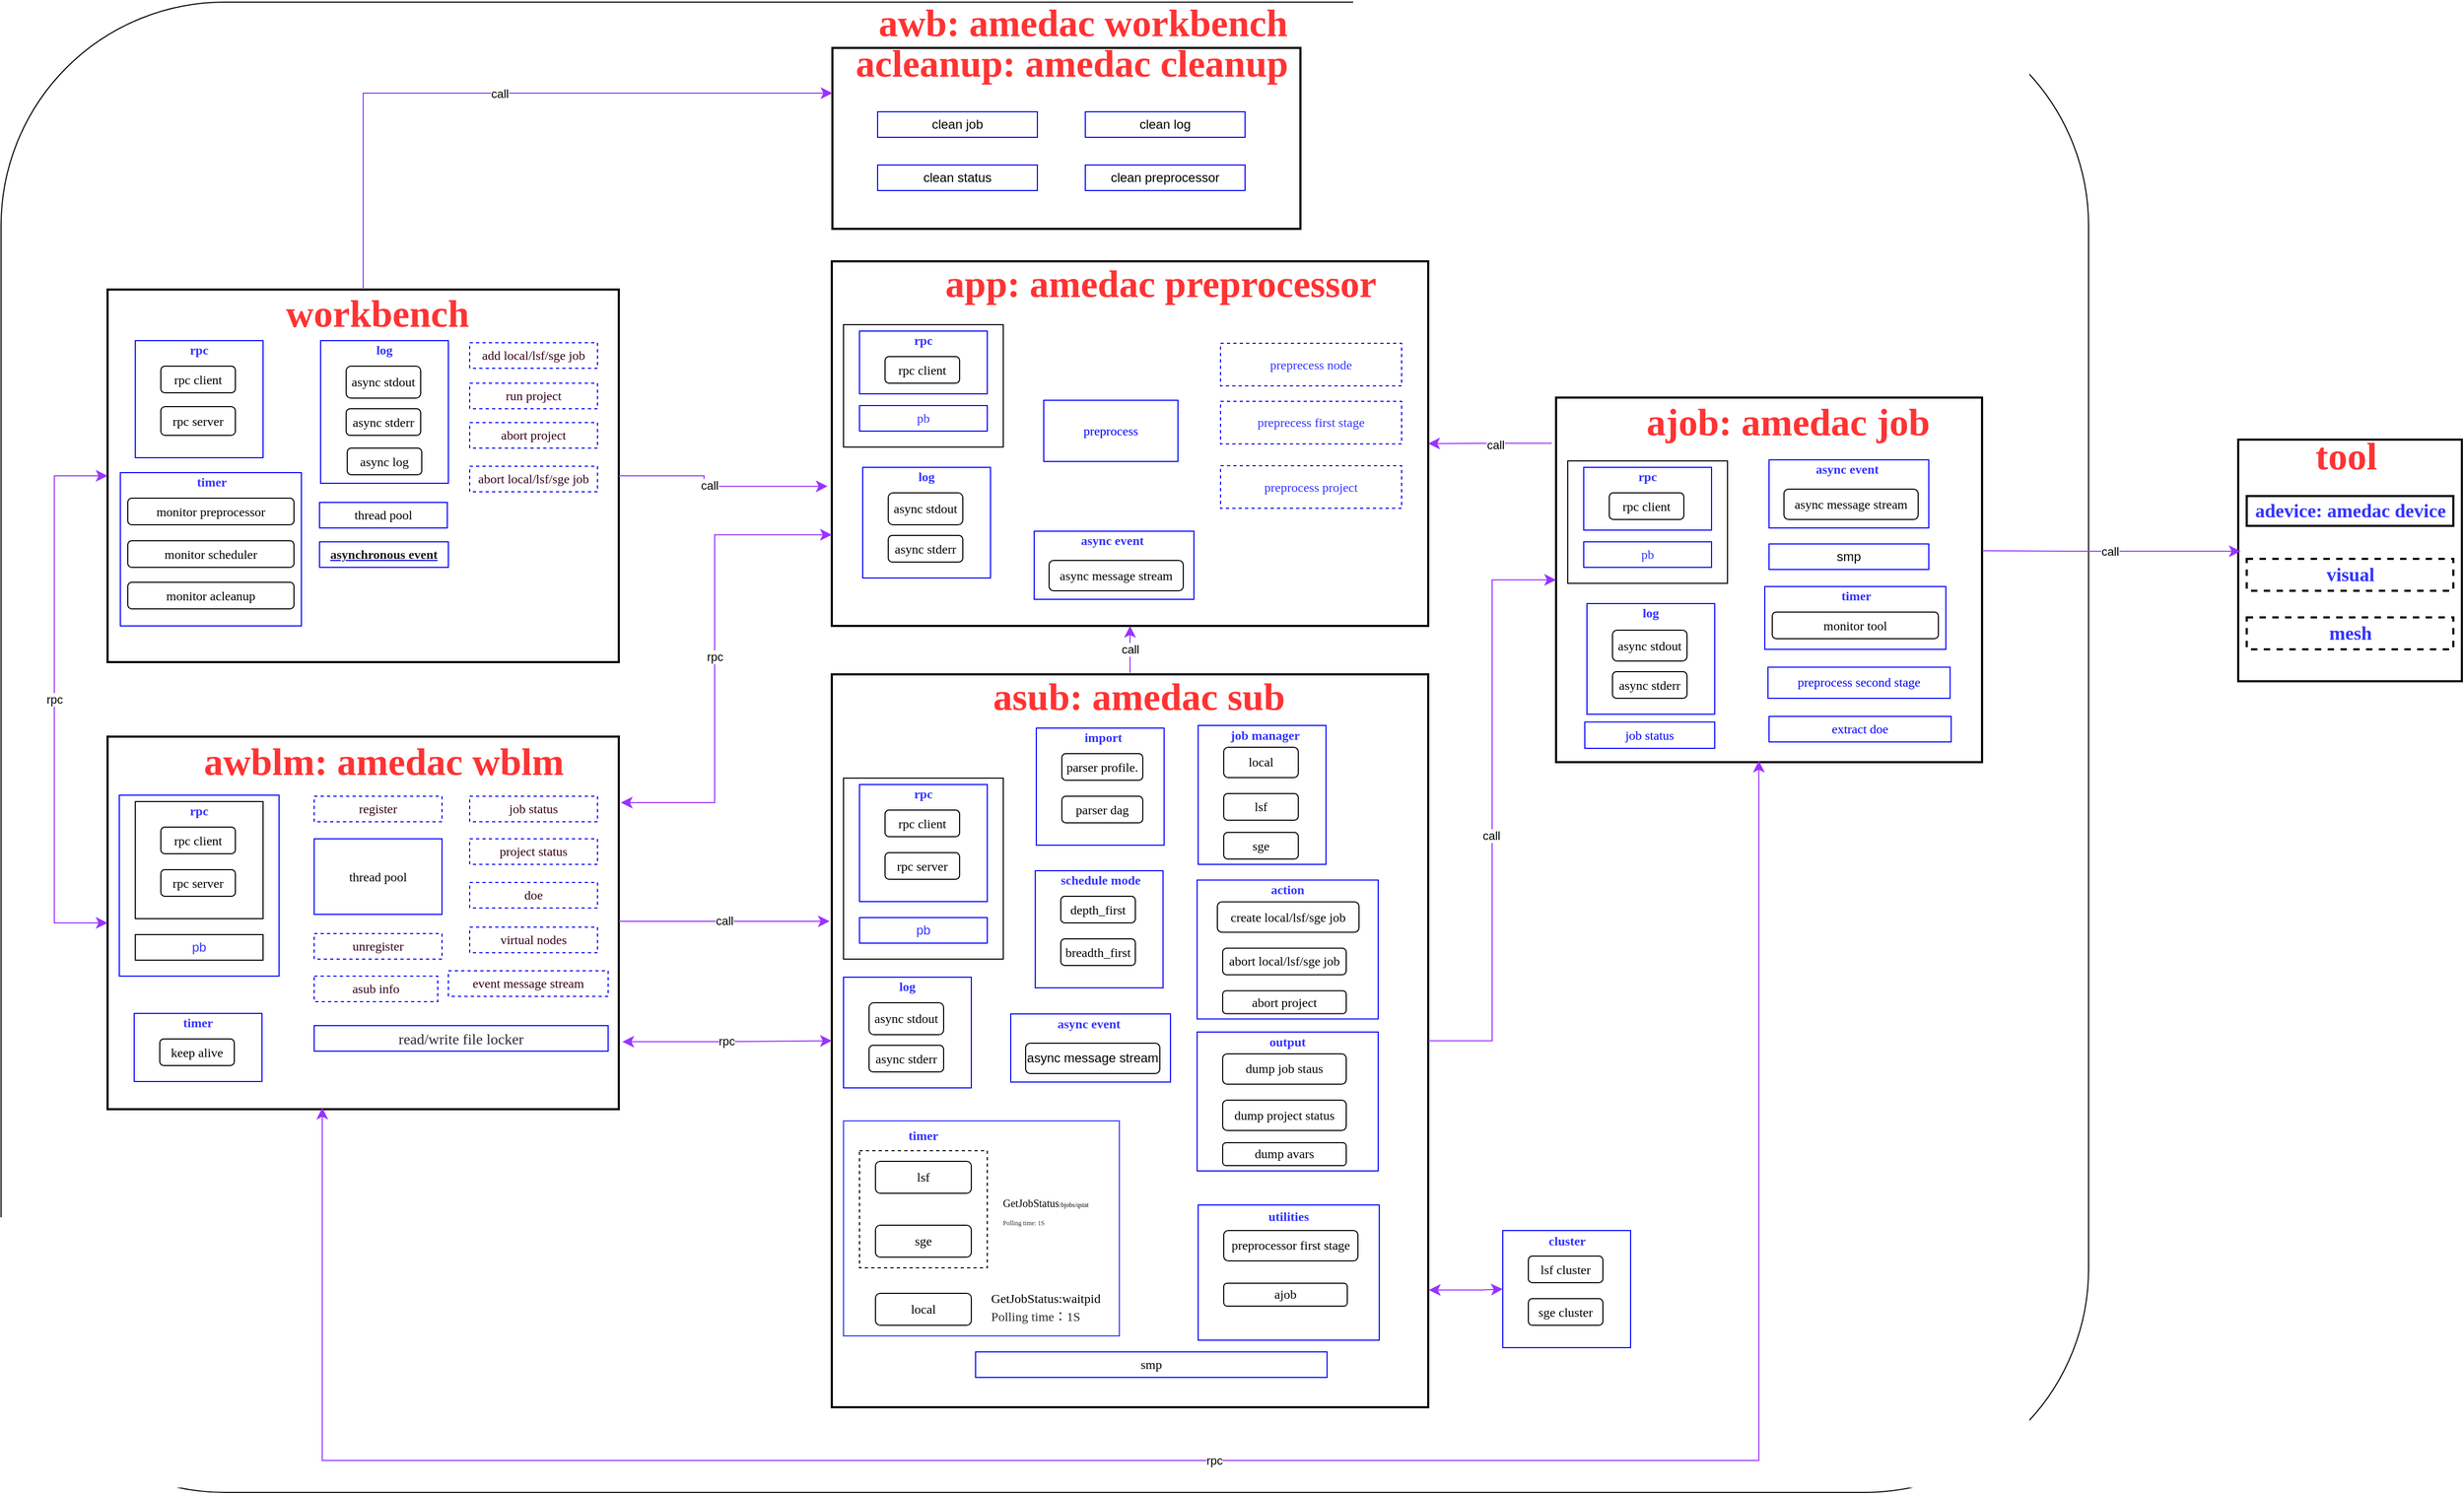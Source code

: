 <mxfile version="21.6.5" type="github">
  <diagram name="第 1 页" id="bX1XAtfb4kWLFVjf-5i0">
    <mxGraphModel dx="1523" dy="2002" grid="1" gridSize="10" guides="1" tooltips="1" connect="1" arrows="1" fold="1" page="1" pageScale="1" pageWidth="827" pageHeight="1169" math="0" shadow="0">
      <root>
        <mxCell id="0" />
        <mxCell id="1" parent="0" />
        <mxCell id="WwJjF-KTyTpp8xfa5fLg-201" value="" style="rounded=1;whiteSpace=wrap;html=1;" vertex="1" parent="1">
          <mxGeometry x="60" y="-630" width="1960" height="1400" as="geometry" />
        </mxCell>
        <mxCell id="BO7hRAKgIpjlX32Vf64b-1" value="" style="rounded=0;whiteSpace=wrap;html=1;strokeWidth=2;" parent="1" vertex="1">
          <mxGeometry x="160" y="60" width="480" height="350" as="geometry" />
        </mxCell>
        <mxCell id="BO7hRAKgIpjlX32Vf64b-3" value="&lt;font style=&quot;font-size: 36px;&quot; color=&quot;#ff3333&quot; face=&quot;Times New Roman&quot;&gt;&lt;b&gt;awblm: amedac wblm&lt;/b&gt;&lt;/font&gt;" style="text;strokeColor=none;align=center;fillColor=none;html=1;verticalAlign=middle;whiteSpace=wrap;rounded=0;" parent="1" vertex="1">
          <mxGeometry x="234.5" y="69" width="369" height="30" as="geometry" />
        </mxCell>
        <mxCell id="gykPigOiNcFkzVXbVJ9o-21" value="" style="rounded=0;whiteSpace=wrap;html=1;strokeWidth=2;" parent="1" vertex="1">
          <mxGeometry x="160" y="-360" width="480" height="350" as="geometry" />
        </mxCell>
        <mxCell id="gykPigOiNcFkzVXbVJ9o-22" value="&lt;font style=&quot;font-size: 36px;&quot; color=&quot;#ff3333&quot; face=&quot;Times New Roman&quot;&gt;&lt;b&gt;workbench&lt;/b&gt;&lt;/font&gt;" style="text;strokeColor=none;align=center;fillColor=none;html=1;verticalAlign=middle;whiteSpace=wrap;rounded=0;" parent="1" vertex="1">
          <mxGeometry x="309" y="-352" width="209" height="30" as="geometry" />
        </mxCell>
        <mxCell id="gykPigOiNcFkzVXbVJ9o-25" value="" style="rounded=0;whiteSpace=wrap;html=1;strokeColor=#0000FF;" parent="1" vertex="1">
          <mxGeometry x="186" y="-312" width="120" height="110" as="geometry" />
        </mxCell>
        <mxCell id="gykPigOiNcFkzVXbVJ9o-26" value="&lt;font face=&quot;Times New Roman&quot;&gt;rpc client&lt;/font&gt;" style="rounded=1;whiteSpace=wrap;html=1;" parent="1" vertex="1">
          <mxGeometry x="210" y="-288" width="70" height="25" as="geometry" />
        </mxCell>
        <mxCell id="gykPigOiNcFkzVXbVJ9o-31" value="&lt;font face=&quot;Times New Roman&quot;&gt;&lt;b&gt;rpc&lt;br&gt;&lt;/b&gt;&lt;/font&gt;" style="text;strokeColor=none;align=center;fillColor=none;html=1;verticalAlign=middle;whiteSpace=wrap;rounded=0;fontColor=#3333FF;" parent="1" vertex="1">
          <mxGeometry x="216" y="-318" width="60" height="30" as="geometry" />
        </mxCell>
        <mxCell id="gykPigOiNcFkzVXbVJ9o-32" value="&lt;font face=&quot;Times New Roman&quot;&gt;rpc server&lt;/font&gt;" style="rounded=1;whiteSpace=wrap;html=1;" parent="1" vertex="1">
          <mxGeometry x="210" y="-250" width="70" height="27" as="geometry" />
        </mxCell>
        <mxCell id="gykPigOiNcFkzVXbVJ9o-48" value="" style="rounded=0;whiteSpace=wrap;html=1;strokeColor=#0000FF;" parent="1" vertex="1">
          <mxGeometry x="171" y="115" width="150" height="170" as="geometry" />
        </mxCell>
        <mxCell id="gykPigOiNcFkzVXbVJ9o-49" value="" style="rounded=0;whiteSpace=wrap;html=1;strokeColor=#000000;" parent="1" vertex="1">
          <mxGeometry x="186" y="121" width="120" height="110" as="geometry" />
        </mxCell>
        <mxCell id="gykPigOiNcFkzVXbVJ9o-50" value="&lt;font face=&quot;Times New Roman&quot;&gt;rpc client&lt;/font&gt;" style="rounded=1;whiteSpace=wrap;html=1;" parent="1" vertex="1">
          <mxGeometry x="210" y="145" width="70" height="25" as="geometry" />
        </mxCell>
        <mxCell id="gykPigOiNcFkzVXbVJ9o-52" value="&lt;font face=&quot;Times New Roman&quot;&gt;&lt;b&gt;rpc&lt;br&gt;&lt;/b&gt;&lt;/font&gt;" style="text;strokeColor=none;align=center;fillColor=none;html=1;verticalAlign=middle;whiteSpace=wrap;rounded=0;fontColor=#3333FF;" parent="1" vertex="1">
          <mxGeometry x="216" y="115" width="60" height="30" as="geometry" />
        </mxCell>
        <mxCell id="gykPigOiNcFkzVXbVJ9o-53" value="&lt;font face=&quot;Times New Roman&quot;&gt;rpc server&lt;/font&gt;" style="rounded=1;whiteSpace=wrap;html=1;" parent="1" vertex="1">
          <mxGeometry x="210" y="185" width="70" height="25" as="geometry" />
        </mxCell>
        <mxCell id="gykPigOiNcFkzVXbVJ9o-46" value="rpc" style="edgeStyle=elbowEdgeStyle;elbow=vertical;endArrow=classic;html=1;curved=0;rounded=0;endSize=8;startSize=8;exitX=0;exitY=0.5;exitDx=0;exitDy=0;entryX=0;entryY=0.5;entryDx=0;entryDy=0;strokeColor=#9933FF;startArrow=classic;startFill=1;" parent="1" source="gykPigOiNcFkzVXbVJ9o-21" target="BO7hRAKgIpjlX32Vf64b-1" edge="1">
          <mxGeometry width="50" height="50" relative="1" as="geometry">
            <mxPoint x="-80" y="-250" as="sourcePoint" />
            <mxPoint x="-30" y="-300" as="targetPoint" />
            <Array as="points">
              <mxPoint x="110" y="80" />
              <mxPoint x="20" y="-20" />
            </Array>
          </mxGeometry>
        </mxCell>
        <mxCell id="gykPigOiNcFkzVXbVJ9o-55" value="" style="rounded=0;whiteSpace=wrap;html=1;strokeColor=#0000FF;" parent="1" vertex="1">
          <mxGeometry x="185" y="320" width="120" height="64" as="geometry" />
        </mxCell>
        <mxCell id="gykPigOiNcFkzVXbVJ9o-56" value="&lt;font face=&quot;Times New Roman&quot;&gt;keep alive&lt;/font&gt;" style="rounded=1;whiteSpace=wrap;html=1;" parent="1" vertex="1">
          <mxGeometry x="209" y="344" width="70" height="25" as="geometry" />
        </mxCell>
        <mxCell id="gykPigOiNcFkzVXbVJ9o-58" value="&lt;font face=&quot;Times New Roman&quot;&gt;&lt;b&gt;timer&lt;br&gt;&lt;/b&gt;&lt;/font&gt;" style="text;strokeColor=none;align=center;fillColor=none;html=1;verticalAlign=middle;whiteSpace=wrap;rounded=0;fontColor=#3333FF;" parent="1" vertex="1">
          <mxGeometry x="215" y="314" width="60" height="30" as="geometry" />
        </mxCell>
        <mxCell id="gykPigOiNcFkzVXbVJ9o-62" value="&lt;font face=&quot;Times New Roman&quot;&gt;thread pool&lt;/font&gt;" style="rounded=0;whiteSpace=wrap;html=1;strokeColor=#0000FF;" parent="1" vertex="1">
          <mxGeometry x="354" y="156" width="120" height="71" as="geometry" />
        </mxCell>
        <mxCell id="gykPigOiNcFkzVXbVJ9o-76" value="&lt;font color=&quot;#3333ff&quot;&gt;pb&lt;/font&gt;" style="rounded=0;whiteSpace=wrap;html=1;strokeColor=#000000;" parent="1" vertex="1">
          <mxGeometry x="186" y="246" width="120" height="24" as="geometry" />
        </mxCell>
        <mxCell id="gykPigOiNcFkzVXbVJ9o-80" value="&lt;font face=&quot;Times New Roman&quot; color=&quot;#33001a&quot;&gt;job status&lt;/font&gt;" style="rounded=0;whiteSpace=wrap;html=1;strokeColor=#0000FF;dashed=1;" parent="1" vertex="1">
          <mxGeometry x="500" y="116" width="120" height="24" as="geometry" />
        </mxCell>
        <mxCell id="gykPigOiNcFkzVXbVJ9o-88" value="&lt;font face=&quot;Times New Roman&quot; color=&quot;#33001a&quot;&gt;project status&lt;/font&gt;" style="rounded=0;whiteSpace=wrap;html=1;strokeColor=#0000FF;dashed=1;" parent="1" vertex="1">
          <mxGeometry x="500" y="156" width="120" height="24" as="geometry" />
        </mxCell>
        <mxCell id="gykPigOiNcFkzVXbVJ9o-96" value="&lt;font face=&quot;Times New Roman&quot; color=&quot;#33001a&quot;&gt;doe&lt;/font&gt;" style="rounded=0;whiteSpace=wrap;html=1;strokeColor=#0000FF;dashed=1;" parent="1" vertex="1">
          <mxGeometry x="500" y="197" width="120" height="24" as="geometry" />
        </mxCell>
        <mxCell id="gykPigOiNcFkzVXbVJ9o-97" value="&lt;font face=&quot;Times New Roman&quot; color=&quot;#33001a&quot;&gt;virtual nodes&lt;/font&gt;" style="rounded=0;whiteSpace=wrap;html=1;strokeColor=#0000FF;dashed=1;" parent="1" vertex="1">
          <mxGeometry x="500" y="239" width="120" height="24" as="geometry" />
        </mxCell>
        <mxCell id="gykPigOiNcFkzVXbVJ9o-98" value="&lt;font face=&quot;Times New Roman&quot; color=&quot;#33001a&quot;&gt;event message stream&lt;/font&gt;" style="rounded=0;whiteSpace=wrap;html=1;strokeColor=#0000FF;dashed=1;" parent="1" vertex="1">
          <mxGeometry x="480" y="280" width="150" height="24" as="geometry" />
        </mxCell>
        <mxCell id="gykPigOiNcFkzVXbVJ9o-103" value="&lt;font face=&quot;Times New Roman&quot; color=&quot;#33001a&quot;&gt;register&lt;/font&gt;" style="rounded=0;whiteSpace=wrap;html=1;strokeColor=#0000FF;dashed=1;" parent="1" vertex="1">
          <mxGeometry x="354" y="116" width="120" height="24" as="geometry" />
        </mxCell>
        <mxCell id="gykPigOiNcFkzVXbVJ9o-104" value="&lt;font face=&quot;Times New Roman&quot; color=&quot;#33001a&quot;&gt;unregister&lt;/font&gt;" style="rounded=0;whiteSpace=wrap;html=1;strokeColor=#0000FF;dashed=1;" parent="1" vertex="1">
          <mxGeometry x="354" y="245" width="120" height="24" as="geometry" />
        </mxCell>
        <mxCell id="gykPigOiNcFkzVXbVJ9o-109" value="" style="rounded=0;whiteSpace=wrap;html=1;strokeColor=#0000FF;" parent="1" vertex="1">
          <mxGeometry x="172" y="-188" width="170" height="144" as="geometry" />
        </mxCell>
        <mxCell id="gykPigOiNcFkzVXbVJ9o-110" value="&lt;font face=&quot;Times New Roman&quot;&gt;monitor preprocessor&lt;/font&gt;" style="rounded=1;whiteSpace=wrap;html=1;" parent="1" vertex="1">
          <mxGeometry x="179" y="-164" width="156" height="25" as="geometry" />
        </mxCell>
        <mxCell id="gykPigOiNcFkzVXbVJ9o-111" value="&lt;font face=&quot;Times New Roman&quot;&gt;&lt;b&gt;timer&lt;br&gt;&lt;/b&gt;&lt;/font&gt;" style="text;strokeColor=none;align=center;fillColor=none;html=1;verticalAlign=middle;whiteSpace=wrap;rounded=0;fontColor=#3333FF;" parent="1" vertex="1">
          <mxGeometry x="228" y="-194" width="60" height="30" as="geometry" />
        </mxCell>
        <mxCell id="gykPigOiNcFkzVXbVJ9o-112" value="&lt;font face=&quot;Times New Roman&quot;&gt;monitor scheduler&lt;/font&gt;" style="rounded=1;whiteSpace=wrap;html=1;" parent="1" vertex="1">
          <mxGeometry x="179" y="-124" width="156" height="25" as="geometry" />
        </mxCell>
        <mxCell id="gykPigOiNcFkzVXbVJ9o-115" value="&lt;font face=&quot;Times New Roman&quot;&gt;monitor acleanup&lt;/font&gt;" style="rounded=1;whiteSpace=wrap;html=1;" parent="1" vertex="1">
          <mxGeometry x="179" y="-85" width="156" height="25" as="geometry" />
        </mxCell>
        <mxCell id="gykPigOiNcFkzVXbVJ9o-116" value="" style="rounded=0;whiteSpace=wrap;html=1;strokeColor=#0000FF;" parent="1" vertex="1">
          <mxGeometry x="360" y="-312" width="120" height="134" as="geometry" />
        </mxCell>
        <mxCell id="gykPigOiNcFkzVXbVJ9o-117" value="&lt;font face=&quot;Times New Roman&quot;&gt;async stdout&lt;/font&gt;" style="rounded=1;whiteSpace=wrap;html=1;" parent="1" vertex="1">
          <mxGeometry x="384" y="-288" width="70" height="30" as="geometry" />
        </mxCell>
        <mxCell id="gykPigOiNcFkzVXbVJ9o-118" value="&lt;font face=&quot;Times New Roman&quot;&gt;&lt;b&gt;log&lt;br&gt;&lt;/b&gt;&lt;/font&gt;" style="text;strokeColor=none;align=center;fillColor=none;html=1;verticalAlign=middle;whiteSpace=wrap;rounded=0;fontColor=#3333FF;" parent="1" vertex="1">
          <mxGeometry x="390" y="-318" width="60" height="30" as="geometry" />
        </mxCell>
        <mxCell id="gykPigOiNcFkzVXbVJ9o-119" value="&lt;font face=&quot;Times New Roman&quot;&gt;async stderr&lt;/font&gt;" style="rounded=1;whiteSpace=wrap;html=1;" parent="1" vertex="1">
          <mxGeometry x="384" y="-248" width="70" height="25" as="geometry" />
        </mxCell>
        <mxCell id="gykPigOiNcFkzVXbVJ9o-120" value="&lt;font face=&quot;Times New Roman&quot;&gt;async log&lt;/font&gt;" style="rounded=1;whiteSpace=wrap;html=1;" parent="1" vertex="1">
          <mxGeometry x="385" y="-211" width="70" height="25" as="geometry" />
        </mxCell>
        <mxCell id="gykPigOiNcFkzVXbVJ9o-123" value="&lt;font face=&quot;Times New Roman&quot; color=&quot;#33001a&quot;&gt;add local/lsf/sge job&lt;/font&gt;" style="rounded=0;whiteSpace=wrap;html=1;strokeColor=#0000FF;dashed=1;" parent="1" vertex="1">
          <mxGeometry x="500" y="-310" width="120" height="24" as="geometry" />
        </mxCell>
        <mxCell id="gykPigOiNcFkzVXbVJ9o-127" value="&lt;font face=&quot;Times New Roman&quot; color=&quot;#33001a&quot;&gt;run project&lt;/font&gt;" style="rounded=0;whiteSpace=wrap;html=1;strokeColor=#0000FF;dashed=1;" parent="1" vertex="1">
          <mxGeometry x="500" y="-272" width="120" height="24" as="geometry" />
        </mxCell>
        <mxCell id="gykPigOiNcFkzVXbVJ9o-128" value="&lt;font face=&quot;Times New Roman&quot; color=&quot;#33001a&quot;&gt;abort project&lt;/font&gt;" style="rounded=0;whiteSpace=wrap;html=1;strokeColor=#0000FF;dashed=1;" parent="1" vertex="1">
          <mxGeometry x="500" y="-235" width="120" height="24" as="geometry" />
        </mxCell>
        <mxCell id="gykPigOiNcFkzVXbVJ9o-129" value="&lt;font face=&quot;Times New Roman&quot; color=&quot;#33001a&quot;&gt;abort local/lsf/sge job&lt;/font&gt;" style="rounded=0;whiteSpace=wrap;html=1;strokeColor=#0000FF;dashed=1;" parent="1" vertex="1">
          <mxGeometry x="500" y="-194" width="120" height="24" as="geometry" />
        </mxCell>
        <mxCell id="gykPigOiNcFkzVXbVJ9o-131" value="&lt;font face=&quot;Times New Roman&quot;&gt;thread pool&lt;/font&gt;" style="rounded=0;whiteSpace=wrap;html=1;strokeColor=#0000FF;" parent="1" vertex="1">
          <mxGeometry x="359" y="-160" width="120" height="24" as="geometry" />
        </mxCell>
        <mxCell id="gykPigOiNcFkzVXbVJ9o-135" value="&lt;a style=&quot;box-sizing: border-box; cursor: pointer; outline: none; -webkit-tap-highlight-color: transparent; line-height: 22.5px; font-weight: 600; text-align: start; background-color: rgb(255, 255, 255);&quot; class=&quot;color_pc_blue_text&quot; data-keyword=&quot;asynchronous event&quot;&gt;&lt;font color=&quot;#1a1a1a&quot; style=&quot;font-size: 12px;&quot; face=&quot;Times New Roman&quot;&gt;asynchronous event&lt;/font&gt;&lt;/a&gt;" style="rounded=0;whiteSpace=wrap;html=1;strokeColor=#0000FF;" parent="1" vertex="1">
          <mxGeometry x="359" y="-123" width="121" height="24" as="geometry" />
        </mxCell>
        <mxCell id="gykPigOiNcFkzVXbVJ9o-137" value="" style="rounded=0;whiteSpace=wrap;html=1;strokeWidth=2;" parent="1" vertex="1">
          <mxGeometry x="840" y="1.5" width="560" height="688.5" as="geometry" />
        </mxCell>
        <mxCell id="gykPigOiNcFkzVXbVJ9o-138" value="&lt;font style=&quot;font-size: 36px;&quot; color=&quot;#ff3333&quot; face=&quot;Times New Roman&quot;&gt;&lt;b&gt;asub: amedac sub&lt;/b&gt;&lt;/font&gt;" style="text;strokeColor=none;align=center;fillColor=none;html=1;verticalAlign=middle;whiteSpace=wrap;rounded=0;" parent="1" vertex="1">
          <mxGeometry x="989" y="7.5" width="279" height="30" as="geometry" />
        </mxCell>
        <mxCell id="gykPigOiNcFkzVXbVJ9o-157" value="rpc" style="edgeStyle=elbowEdgeStyle;elbow=horizontal;endArrow=classic;html=1;curved=0;rounded=0;endSize=8;startSize=8;exitX=1.007;exitY=0.819;exitDx=0;exitDy=0;entryX=0;entryY=0.5;entryDx=0;entryDy=0;strokeColor=#9933FF;startArrow=classic;startFill=1;exitPerimeter=0;" parent="1" source="BO7hRAKgIpjlX32Vf64b-1" target="gykPigOiNcFkzVXbVJ9o-137" edge="1">
          <mxGeometry width="50" height="50" relative="1" as="geometry">
            <mxPoint x="950" y="-182.5" as="sourcePoint" />
            <mxPoint x="950" y="290.5" as="targetPoint" />
            <Array as="points">
              <mxPoint x="730" y="200" />
              <mxPoint x="760" y="72.5" />
            </Array>
          </mxGeometry>
        </mxCell>
        <mxCell id="WwJjF-KTyTpp8xfa5fLg-1" value="" style="rounded=0;whiteSpace=wrap;html=1;" vertex="1" parent="1">
          <mxGeometry x="851" y="99" width="150" height="170" as="geometry" />
        </mxCell>
        <mxCell id="WwJjF-KTyTpp8xfa5fLg-2" value="" style="rounded=0;whiteSpace=wrap;html=1;strokeColor=#0000FF;" vertex="1" parent="1">
          <mxGeometry x="866" y="105" width="120" height="110" as="geometry" />
        </mxCell>
        <mxCell id="WwJjF-KTyTpp8xfa5fLg-3" value="&lt;font face=&quot;Times New Roman&quot;&gt;rpc client&lt;/font&gt;" style="rounded=1;whiteSpace=wrap;html=1;" vertex="1" parent="1">
          <mxGeometry x="890" y="129" width="70" height="25" as="geometry" />
        </mxCell>
        <mxCell id="WwJjF-KTyTpp8xfa5fLg-4" value="&lt;font face=&quot;Times New Roman&quot;&gt;&lt;b&gt;rpc&lt;br&gt;&lt;/b&gt;&lt;/font&gt;" style="text;strokeColor=none;align=center;fillColor=none;html=1;verticalAlign=middle;whiteSpace=wrap;rounded=0;fontColor=#3333FF;" vertex="1" parent="1">
          <mxGeometry x="896" y="99" width="60" height="30" as="geometry" />
        </mxCell>
        <mxCell id="WwJjF-KTyTpp8xfa5fLg-5" value="&lt;font face=&quot;Times New Roman&quot;&gt;rpc server&lt;/font&gt;" style="rounded=1;whiteSpace=wrap;html=1;" vertex="1" parent="1">
          <mxGeometry x="890" y="169" width="70" height="25" as="geometry" />
        </mxCell>
        <mxCell id="WwJjF-KTyTpp8xfa5fLg-6" value="&lt;font color=&quot;#3333ff&quot;&gt;pb&lt;/font&gt;" style="rounded=0;whiteSpace=wrap;html=1;strokeColor=#0000FF;" vertex="1" parent="1">
          <mxGeometry x="866" y="230" width="120" height="24" as="geometry" />
        </mxCell>
        <mxCell id="WwJjF-KTyTpp8xfa5fLg-7" value="" style="rounded=0;whiteSpace=wrap;html=1;strokeColor=#0000FF;" vertex="1" parent="1">
          <mxGeometry x="1470" y="524" width="120" height="110" as="geometry" />
        </mxCell>
        <mxCell id="WwJjF-KTyTpp8xfa5fLg-8" value="&lt;font face=&quot;Times New Roman&quot;&gt;lsf cluster&lt;/font&gt;" style="rounded=1;whiteSpace=wrap;html=1;" vertex="1" parent="1">
          <mxGeometry x="1494" y="548" width="70" height="25" as="geometry" />
        </mxCell>
        <mxCell id="WwJjF-KTyTpp8xfa5fLg-9" value="&lt;font face=&quot;Times New Roman&quot;&gt;&lt;b&gt;cluster&lt;br&gt;&lt;/b&gt;&lt;/font&gt;" style="text;strokeColor=none;align=center;fillColor=none;html=1;verticalAlign=middle;whiteSpace=wrap;rounded=0;fontColor=#3333FF;" vertex="1" parent="1">
          <mxGeometry x="1494.5" y="519" width="71" height="30" as="geometry" />
        </mxCell>
        <mxCell id="WwJjF-KTyTpp8xfa5fLg-10" value="&lt;font face=&quot;Times New Roman&quot;&gt;sge cluster&lt;/font&gt;" style="rounded=1;whiteSpace=wrap;html=1;" vertex="1" parent="1">
          <mxGeometry x="1494" y="588" width="70" height="25" as="geometry" />
        </mxCell>
        <mxCell id="WwJjF-KTyTpp8xfa5fLg-11" value="" style="rounded=0;whiteSpace=wrap;html=1;strokeColor=#0000FF;" vertex="1" parent="1">
          <mxGeometry x="1031" y="186" width="120" height="110" as="geometry" />
        </mxCell>
        <mxCell id="WwJjF-KTyTpp8xfa5fLg-12" value="&lt;font face=&quot;Times New Roman&quot;&gt;depth_first&lt;/font&gt;" style="rounded=1;whiteSpace=wrap;html=1;" vertex="1" parent="1">
          <mxGeometry x="1055" y="210" width="70" height="25" as="geometry" />
        </mxCell>
        <mxCell id="WwJjF-KTyTpp8xfa5fLg-13" value="&lt;font face=&quot;Times New Roman&quot;&gt;&lt;b&gt;schedule mode&amp;nbsp;&lt;br&gt;&lt;/b&gt;&lt;/font&gt;" style="text;strokeColor=none;align=center;fillColor=none;html=1;verticalAlign=middle;whiteSpace=wrap;rounded=0;fontColor=#3333FF;" vertex="1" parent="1">
          <mxGeometry x="1044" y="180" width="100" height="30" as="geometry" />
        </mxCell>
        <mxCell id="WwJjF-KTyTpp8xfa5fLg-14" value="&lt;font face=&quot;Times New Roman&quot;&gt;breadth_first&lt;/font&gt;" style="rounded=1;whiteSpace=wrap;html=1;" vertex="1" parent="1">
          <mxGeometry x="1055" y="250" width="70" height="25" as="geometry" />
        </mxCell>
        <mxCell id="WwJjF-KTyTpp8xfa5fLg-18" value="" style="rounded=0;whiteSpace=wrap;html=1;strokeColor=#0000FF;" vertex="1" parent="1">
          <mxGeometry x="851" y="286" width="120" height="104" as="geometry" />
        </mxCell>
        <mxCell id="WwJjF-KTyTpp8xfa5fLg-19" value="&lt;font face=&quot;Times New Roman&quot;&gt;async stdout&lt;/font&gt;" style="rounded=1;whiteSpace=wrap;html=1;" vertex="1" parent="1">
          <mxGeometry x="875" y="310" width="70" height="30" as="geometry" />
        </mxCell>
        <mxCell id="WwJjF-KTyTpp8xfa5fLg-20" value="&lt;font face=&quot;Times New Roman&quot;&gt;&lt;b&gt;log&lt;br&gt;&lt;/b&gt;&lt;/font&gt;" style="text;strokeColor=none;align=center;fillColor=none;html=1;verticalAlign=middle;whiteSpace=wrap;rounded=0;fontColor=#3333FF;" vertex="1" parent="1">
          <mxGeometry x="881" y="280" width="60" height="30" as="geometry" />
        </mxCell>
        <mxCell id="WwJjF-KTyTpp8xfa5fLg-21" value="&lt;font face=&quot;Times New Roman&quot;&gt;async stderr&lt;/font&gt;" style="rounded=1;whiteSpace=wrap;html=1;" vertex="1" parent="1">
          <mxGeometry x="875" y="350" width="70" height="25" as="geometry" />
        </mxCell>
        <mxCell id="WwJjF-KTyTpp8xfa5fLg-24" value="&lt;font face=&quot;Times New Roman&quot; color=&quot;#33001a&quot;&gt;asub info&lt;/font&gt;" style="rounded=0;whiteSpace=wrap;html=1;strokeColor=#0000FF;dashed=1;" vertex="1" parent="1">
          <mxGeometry x="354" y="285" width="116" height="24" as="geometry" />
        </mxCell>
        <mxCell id="WwJjF-KTyTpp8xfa5fLg-25" value="&lt;ul style=&quot;box-sizing: border-box; margin: 0px; padding: 0px; color: rgb(42, 43, 46); font-size: 14px; text-align: start; background-color: rgb(255, 255, 255);&quot;&gt;&lt;li style=&quot;box-sizing: border-box; margin: 0px; padding: 0px; list-style: none;&quot;&gt;&lt;p style=&quot;box-sizing: border-box; margin: 0px 0px 2px; padding: 0px; line-height: 21px; display: inline; font-size: var(--main-font-size);&quot; class=&quot;src grammarSection&quot; data-group=&quot;1-1&quot;&gt;&lt;font face=&quot;Times New Roman&quot;&gt;read/write file locker&lt;/font&gt;&lt;/p&gt;&lt;/li&gt;&lt;/ul&gt;" style="rounded=0;whiteSpace=wrap;html=1;strokeColor=#0000FF;" vertex="1" parent="1">
          <mxGeometry x="354" y="331.5" width="276" height="24" as="geometry" />
        </mxCell>
        <mxCell id="WwJjF-KTyTpp8xfa5fLg-26" value="" style="rounded=0;whiteSpace=wrap;html=1;strokeColor=#0000FF;" vertex="1" parent="1">
          <mxGeometry x="1032" y="52" width="120" height="110" as="geometry" />
        </mxCell>
        <mxCell id="WwJjF-KTyTpp8xfa5fLg-27" value="&lt;font face=&quot;Times New Roman&quot;&gt;parser profile.&lt;/font&gt;" style="rounded=1;whiteSpace=wrap;html=1;" vertex="1" parent="1">
          <mxGeometry x="1056" y="76" width="76" height="25" as="geometry" />
        </mxCell>
        <mxCell id="WwJjF-KTyTpp8xfa5fLg-28" value="&lt;font face=&quot;Times New Roman&quot;&gt;&lt;b&gt;import&lt;br&gt;&lt;/b&gt;&lt;/font&gt;" style="text;strokeColor=none;align=center;fillColor=none;html=1;verticalAlign=middle;whiteSpace=wrap;rounded=0;fontColor=#3333FF;" vertex="1" parent="1">
          <mxGeometry x="1045" y="46" width="100" height="30" as="geometry" />
        </mxCell>
        <mxCell id="WwJjF-KTyTpp8xfa5fLg-29" value="&lt;font face=&quot;Times New Roman&quot;&gt;parser dag&lt;/font&gt;" style="rounded=1;whiteSpace=wrap;html=1;" vertex="1" parent="1">
          <mxGeometry x="1056" y="116" width="76" height="25" as="geometry" />
        </mxCell>
        <mxCell id="WwJjF-KTyTpp8xfa5fLg-30" value="" style="rounded=0;whiteSpace=wrap;html=1;strokeColor=#0000FF;" vertex="1" parent="1">
          <mxGeometry x="1184" y="49.5" width="120" height="130.5" as="geometry" />
        </mxCell>
        <mxCell id="WwJjF-KTyTpp8xfa5fLg-31" value="&lt;font face=&quot;Times New Roman&quot;&gt;local&lt;/font&gt;" style="rounded=1;whiteSpace=wrap;html=1;" vertex="1" parent="1">
          <mxGeometry x="1208" y="70" width="70" height="28.5" as="geometry" />
        </mxCell>
        <mxCell id="WwJjF-KTyTpp8xfa5fLg-32" value="&lt;font face=&quot;Times New Roman&quot;&gt;&lt;b&gt;job manager&lt;br&gt;&lt;/b&gt;&lt;/font&gt;" style="text;strokeColor=none;align=center;fillColor=none;html=1;verticalAlign=middle;whiteSpace=wrap;rounded=0;fontColor=#3333FF;" vertex="1" parent="1">
          <mxGeometry x="1197" y="43.5" width="100" height="30" as="geometry" />
        </mxCell>
        <mxCell id="WwJjF-KTyTpp8xfa5fLg-33" value="&lt;font face=&quot;Times New Roman&quot;&gt;lsf&lt;/font&gt;" style="rounded=1;whiteSpace=wrap;html=1;" vertex="1" parent="1">
          <mxGeometry x="1208" y="113.5" width="70" height="25" as="geometry" />
        </mxCell>
        <mxCell id="WwJjF-KTyTpp8xfa5fLg-36" value="&lt;font face=&quot;Times New Roman&quot;&gt;sge&lt;/font&gt;" style="rounded=1;whiteSpace=wrap;html=1;" vertex="1" parent="1">
          <mxGeometry x="1208" y="150" width="70" height="25" as="geometry" />
        </mxCell>
        <mxCell id="WwJjF-KTyTpp8xfa5fLg-43" value="" style="rounded=0;whiteSpace=wrap;html=1;strokeColor=#0000FF;" vertex="1" parent="1">
          <mxGeometry x="1183" y="337.5" width="170" height="130.5" as="geometry" />
        </mxCell>
        <mxCell id="WwJjF-KTyTpp8xfa5fLg-44" value="&lt;font face=&quot;Times New Roman&quot;&gt;dump job staus&lt;/font&gt;" style="rounded=1;whiteSpace=wrap;html=1;" vertex="1" parent="1">
          <mxGeometry x="1207" y="358" width="116" height="28.5" as="geometry" />
        </mxCell>
        <mxCell id="WwJjF-KTyTpp8xfa5fLg-45" value="&lt;font face=&quot;Times New Roman&quot;&gt;&lt;b&gt;output&lt;br&gt;&lt;/b&gt;&lt;/font&gt;" style="text;strokeColor=none;align=center;fillColor=none;html=1;verticalAlign=middle;whiteSpace=wrap;rounded=0;fontColor=#3333FF;" vertex="1" parent="1">
          <mxGeometry x="1218" y="331.5" width="100" height="30" as="geometry" />
        </mxCell>
        <mxCell id="WwJjF-KTyTpp8xfa5fLg-46" value="&lt;font face=&quot;Times New Roman&quot;&gt;dump project status&lt;/font&gt;" style="rounded=1;whiteSpace=wrap;html=1;" vertex="1" parent="1">
          <mxGeometry x="1207" y="401.5" width="116" height="28.5" as="geometry" />
        </mxCell>
        <mxCell id="WwJjF-KTyTpp8xfa5fLg-47" value="&lt;font face=&quot;Times New Roman&quot;&gt;dump avars&lt;/font&gt;" style="rounded=1;whiteSpace=wrap;html=1;" vertex="1" parent="1">
          <mxGeometry x="1207" y="441.5" width="116" height="21.5" as="geometry" />
        </mxCell>
        <mxCell id="WwJjF-KTyTpp8xfa5fLg-48" value="&lt;font face=&quot;Times New Roman&quot;&gt;smp&lt;/font&gt;" style="rounded=0;whiteSpace=wrap;html=1;strokeColor=#0000FF;" vertex="1" parent="1">
          <mxGeometry x="975" y="638" width="330" height="24" as="geometry" />
        </mxCell>
        <mxCell id="WwJjF-KTyTpp8xfa5fLg-53" value="" style="rounded=0;whiteSpace=wrap;html=1;strokeColor=#0000FF;" vertex="1" parent="1">
          <mxGeometry x="1183" y="194.75" width="170" height="130.5" as="geometry" />
        </mxCell>
        <mxCell id="WwJjF-KTyTpp8xfa5fLg-54" value="&lt;font face=&quot;Times New Roman&quot;&gt;create local/lsf/sge job&lt;/font&gt;" style="rounded=1;whiteSpace=wrap;html=1;" vertex="1" parent="1">
          <mxGeometry x="1202" y="215.25" width="133" height="28.5" as="geometry" />
        </mxCell>
        <mxCell id="WwJjF-KTyTpp8xfa5fLg-55" value="&lt;font face=&quot;Times New Roman&quot;&gt;&lt;b&gt;action&lt;br&gt;&lt;/b&gt;&lt;/font&gt;" style="text;strokeColor=none;align=center;fillColor=none;html=1;verticalAlign=middle;whiteSpace=wrap;rounded=0;fontColor=#3333FF;" vertex="1" parent="1">
          <mxGeometry x="1218" y="188.75" width="100" height="30" as="geometry" />
        </mxCell>
        <mxCell id="WwJjF-KTyTpp8xfa5fLg-56" value="&lt;font face=&quot;Times New Roman&quot;&gt;abort local/lsf/sge job&lt;/font&gt;" style="rounded=1;whiteSpace=wrap;html=1;" vertex="1" parent="1">
          <mxGeometry x="1207" y="258.75" width="116" height="25" as="geometry" />
        </mxCell>
        <mxCell id="WwJjF-KTyTpp8xfa5fLg-57" value="&lt;font face=&quot;Times New Roman&quot;&gt;abort project&lt;/font&gt;" style="rounded=1;whiteSpace=wrap;html=1;" vertex="1" parent="1">
          <mxGeometry x="1207" y="298.75" width="116" height="21.5" as="geometry" />
        </mxCell>
        <mxCell id="WwJjF-KTyTpp8xfa5fLg-59" value="" style="rounded=0;whiteSpace=wrap;html=1;strokeColor=#0000FF;" vertex="1" parent="1">
          <mxGeometry x="1184" y="500" width="170" height="127" as="geometry" />
        </mxCell>
        <mxCell id="WwJjF-KTyTpp8xfa5fLg-60" value="&lt;font face=&quot;Times New Roman&quot;&gt;preprocessor first stage&lt;/font&gt;" style="rounded=1;whiteSpace=wrap;html=1;" vertex="1" parent="1">
          <mxGeometry x="1208" y="524" width="126" height="28.5" as="geometry" />
        </mxCell>
        <mxCell id="WwJjF-KTyTpp8xfa5fLg-61" value="&lt;font face=&quot;Times New Roman&quot;&gt;&lt;b&gt;utilities&lt;/b&gt;&lt;br&gt;&lt;/font&gt;" style="text;strokeColor=none;align=center;fillColor=none;html=1;verticalAlign=middle;whiteSpace=wrap;rounded=0;fontColor=#3333FF;" vertex="1" parent="1">
          <mxGeometry x="1219" y="495.5" width="100" height="30" as="geometry" />
        </mxCell>
        <mxCell id="WwJjF-KTyTpp8xfa5fLg-62" value="&lt;font face=&quot;Times New Roman&quot;&gt;ajob&lt;/font&gt;" style="rounded=1;whiteSpace=wrap;html=1;" vertex="1" parent="1">
          <mxGeometry x="1208" y="573.5" width="116" height="21.5" as="geometry" />
        </mxCell>
        <mxCell id="WwJjF-KTyTpp8xfa5fLg-63" value="" style="rounded=0;whiteSpace=wrap;html=1;strokeColor=#0000FF;" vertex="1" parent="1">
          <mxGeometry x="1008" y="320.5" width="150" height="64" as="geometry" />
        </mxCell>
        <mxCell id="WwJjF-KTyTpp8xfa5fLg-64" value="async message stream" style="rounded=1;whiteSpace=wrap;html=1;" vertex="1" parent="1">
          <mxGeometry x="1022" y="348" width="126" height="28.5" as="geometry" />
        </mxCell>
        <mxCell id="WwJjF-KTyTpp8xfa5fLg-65" value="&lt;font face=&quot;Times New Roman&quot;&gt;&lt;b&gt;async event&amp;nbsp;&lt;br&gt;&lt;/b&gt;&lt;/font&gt;" style="text;strokeColor=none;align=center;fillColor=none;html=1;verticalAlign=middle;whiteSpace=wrap;rounded=0;fontColor=#3333FF;" vertex="1" parent="1">
          <mxGeometry x="1033" y="314.5" width="100" height="30" as="geometry" />
        </mxCell>
        <mxCell id="WwJjF-KTyTpp8xfa5fLg-68" value="" style="rounded=0;whiteSpace=wrap;html=1;strokeColor=#3333FF;" vertex="1" parent="1">
          <mxGeometry x="851" y="421" width="259" height="202" as="geometry" />
        </mxCell>
        <mxCell id="WwJjF-KTyTpp8xfa5fLg-69" value="" style="rounded=0;whiteSpace=wrap;html=1;dashed=1;" vertex="1" parent="1">
          <mxGeometry x="866" y="449" width="120" height="110" as="geometry" />
        </mxCell>
        <mxCell id="WwJjF-KTyTpp8xfa5fLg-70" value="&lt;font face=&quot;Times New Roman&quot;&gt;lsf&lt;/font&gt;" style="rounded=1;whiteSpace=wrap;html=1;" vertex="1" parent="1">
          <mxGeometry x="881" y="459" width="90" height="30" as="geometry" />
        </mxCell>
        <mxCell id="WwJjF-KTyTpp8xfa5fLg-71" value="&lt;font face=&quot;Times New Roman&quot;&gt;sge&lt;/font&gt;" style="rounded=1;whiteSpace=wrap;html=1;" vertex="1" parent="1">
          <mxGeometry x="881" y="519" width="90" height="30" as="geometry" />
        </mxCell>
        <mxCell id="WwJjF-KTyTpp8xfa5fLg-72" value="&lt;font style=&quot;&quot; face=&quot;Times New Roman&quot;&gt;&lt;font style=&quot;font-size: 10px;&quot;&gt;GetJobStatus&lt;/font&gt;&lt;span style=&quot;font-size: 6px;&quot;&gt;:bjobs/qstat&lt;/span&gt;&lt;br&gt;&lt;/font&gt;&lt;ul style=&quot;box-sizing: border-box; margin: 0px; padding: 0px; color: rgb(42, 43, 46); text-align: start; background-color: rgb(255, 255, 255);&quot;&gt;&lt;li style=&quot;box-sizing: border-box; margin: 0px; padding: 0px; list-style: none;&quot;&gt;&lt;p style=&quot;box-sizing: border-box; margin: 0px 0px 2px; padding: 0px; line-height: 21px; display: inline;&quot; class=&quot;src grammarSection&quot; data-group=&quot;1-1&quot;&gt;&lt;font style=&quot;font-size: 6px;&quot; face=&quot;Times New Roman&quot;&gt;Polling time: 1S&lt;/font&gt;&lt;/p&gt;&lt;/li&gt;&lt;/ul&gt;" style="text;strokeColor=none;align=center;fillColor=none;html=1;verticalAlign=middle;whiteSpace=wrap;rounded=0;" vertex="1" parent="1">
          <mxGeometry x="961" y="493.5" width="160" height="30" as="geometry" />
        </mxCell>
        <mxCell id="WwJjF-KTyTpp8xfa5fLg-73" value="&lt;font face=&quot;Times New Roman&quot;&gt;local&lt;/font&gt;" style="rounded=1;whiteSpace=wrap;html=1;" vertex="1" parent="1">
          <mxGeometry x="881" y="583" width="90" height="30" as="geometry" />
        </mxCell>
        <mxCell id="WwJjF-KTyTpp8xfa5fLg-74" value="&lt;font style=&quot;font-size: 12px;&quot; face=&quot;Times New Roman&quot;&gt;GetJobStatus:waitpid&lt;br&gt;&lt;/font&gt;&lt;ul style=&quot;box-sizing: border-box; margin: 0px; padding: 0px; color: rgb(42, 43, 46); text-align: start; background-color: rgb(255, 255, 255);&quot;&gt;&lt;li style=&quot;box-sizing: border-box; margin: 0px; padding: 0px; list-style: none;&quot;&gt;&lt;p style=&quot;box-sizing: border-box; margin: 0px 0px 2px; padding: 0px; line-height: 21px; display: inline;&quot; class=&quot;src grammarSection&quot; data-group=&quot;1-1&quot;&gt;&lt;font style=&quot;font-size: 12px;&quot; face=&quot;Times New Roman&quot;&gt;Polling time：1S&lt;/font&gt;&lt;/p&gt;&lt;/li&gt;&lt;/ul&gt;" style="text;strokeColor=none;align=center;fillColor=none;html=1;verticalAlign=middle;whiteSpace=wrap;rounded=0;rotation=0;" vertex="1" parent="1">
          <mxGeometry x="961" y="583" width="160" height="30" as="geometry" />
        </mxCell>
        <mxCell id="WwJjF-KTyTpp8xfa5fLg-75" value="&lt;font face=&quot;Times New Roman&quot;&gt;&lt;b&gt;timer&lt;br&gt;&lt;/b&gt;&lt;/font&gt;" style="text;strokeColor=none;align=center;fillColor=none;html=1;verticalAlign=middle;whiteSpace=wrap;rounded=0;fontColor=#3333FF;" vertex="1" parent="1">
          <mxGeometry x="876" y="420" width="100" height="30" as="geometry" />
        </mxCell>
        <mxCell id="WwJjF-KTyTpp8xfa5fLg-78" value="" style="edgeStyle=elbowEdgeStyle;elbow=horizontal;endArrow=classic;html=1;curved=0;rounded=0;endSize=8;startSize=8;strokeColor=#9933FF;startArrow=classic;startFill=1;exitX=1.001;exitY=0.84;exitDx=0;exitDy=0;entryX=0;entryY=0.5;entryDx=0;entryDy=0;exitPerimeter=0;" edge="1" parent="1" source="gykPigOiNcFkzVXbVJ9o-137" target="WwJjF-KTyTpp8xfa5fLg-7">
          <mxGeometry width="50" height="50" relative="1" as="geometry">
            <mxPoint x="1060" y="780" as="sourcePoint" />
            <mxPoint x="1180" y="830" as="targetPoint" />
            <Array as="points">
              <mxPoint x="1450" y="590" />
              <mxPoint x="1328" y="720.5" />
            </Array>
          </mxGeometry>
        </mxCell>
        <mxCell id="WwJjF-KTyTpp8xfa5fLg-80" value="" style="rounded=0;whiteSpace=wrap;html=1;strokeWidth=2;" vertex="1" parent="1">
          <mxGeometry x="840" y="-386.5" width="560" height="342.5" as="geometry" />
        </mxCell>
        <mxCell id="WwJjF-KTyTpp8xfa5fLg-81" value="&lt;font style=&quot;font-size: 36px;&quot; face=&quot;Times New Roman&quot; color=&quot;#ff3333&quot;&gt;&lt;b&gt;app: amedac preprocessor&lt;/b&gt;&lt;/font&gt;" style="text;strokeColor=none;align=center;fillColor=none;html=1;verticalAlign=middle;whiteSpace=wrap;rounded=0;" vertex="1" parent="1">
          <mxGeometry x="923" y="-380" width="452" height="30" as="geometry" />
        </mxCell>
        <mxCell id="WwJjF-KTyTpp8xfa5fLg-82" value="" style="rounded=0;whiteSpace=wrap;html=1;" vertex="1" parent="1">
          <mxGeometry x="851" y="-327" width="150" height="115" as="geometry" />
        </mxCell>
        <mxCell id="WwJjF-KTyTpp8xfa5fLg-83" value="" style="rounded=0;whiteSpace=wrap;html=1;strokeColor=#0000FF;" vertex="1" parent="1">
          <mxGeometry x="866" y="-321" width="120" height="59" as="geometry" />
        </mxCell>
        <mxCell id="WwJjF-KTyTpp8xfa5fLg-84" value="&lt;font face=&quot;Times New Roman&quot;&gt;rpc client&lt;/font&gt;" style="rounded=1;whiteSpace=wrap;html=1;" vertex="1" parent="1">
          <mxGeometry x="890" y="-297" width="70" height="25" as="geometry" />
        </mxCell>
        <mxCell id="WwJjF-KTyTpp8xfa5fLg-85" value="&lt;font face=&quot;Times New Roman&quot;&gt;&lt;b&gt;rpc&lt;br&gt;&lt;/b&gt;&lt;/font&gt;" style="text;strokeColor=none;align=center;fillColor=none;html=1;verticalAlign=middle;whiteSpace=wrap;rounded=0;fontColor=#3333FF;" vertex="1" parent="1">
          <mxGeometry x="896" y="-327" width="60" height="30" as="geometry" />
        </mxCell>
        <mxCell id="WwJjF-KTyTpp8xfa5fLg-87" value="&lt;font face=&quot;Times New Roman&quot; color=&quot;#3333ff&quot;&gt;pb&lt;/font&gt;" style="rounded=0;whiteSpace=wrap;html=1;strokeColor=#0000FF;" vertex="1" parent="1">
          <mxGeometry x="866" y="-251" width="120" height="24" as="geometry" />
        </mxCell>
        <mxCell id="WwJjF-KTyTpp8xfa5fLg-92" value="" style="rounded=0;whiteSpace=wrap;html=1;strokeColor=#0000FF;" vertex="1" parent="1">
          <mxGeometry x="869" y="-193" width="120" height="104" as="geometry" />
        </mxCell>
        <mxCell id="WwJjF-KTyTpp8xfa5fLg-93" value="&lt;font face=&quot;Times New Roman&quot;&gt;async stdout&lt;/font&gt;" style="rounded=1;whiteSpace=wrap;html=1;" vertex="1" parent="1">
          <mxGeometry x="893" y="-169" width="70" height="30" as="geometry" />
        </mxCell>
        <mxCell id="WwJjF-KTyTpp8xfa5fLg-94" value="&lt;font face=&quot;Times New Roman&quot;&gt;&lt;b&gt;log&lt;br&gt;&lt;/b&gt;&lt;/font&gt;" style="text;strokeColor=none;align=center;fillColor=none;html=1;verticalAlign=middle;whiteSpace=wrap;rounded=0;fontColor=#3333FF;" vertex="1" parent="1">
          <mxGeometry x="899" y="-199" width="60" height="30" as="geometry" />
        </mxCell>
        <mxCell id="WwJjF-KTyTpp8xfa5fLg-95" value="&lt;font face=&quot;Times New Roman&quot;&gt;async stderr&lt;/font&gt;" style="rounded=1;whiteSpace=wrap;html=1;" vertex="1" parent="1">
          <mxGeometry x="893" y="-129" width="70" height="25" as="geometry" />
        </mxCell>
        <mxCell id="WwJjF-KTyTpp8xfa5fLg-120" value="" style="rounded=0;whiteSpace=wrap;html=1;strokeColor=#0000FF;" vertex="1" parent="1">
          <mxGeometry x="1030" y="-133" width="150" height="64" as="geometry" />
        </mxCell>
        <mxCell id="WwJjF-KTyTpp8xfa5fLg-121" value="&lt;font face=&quot;Times New Roman&quot;&gt;async message stream&lt;/font&gt;" style="rounded=1;whiteSpace=wrap;html=1;" vertex="1" parent="1">
          <mxGeometry x="1044" y="-105.5" width="126" height="28.5" as="geometry" />
        </mxCell>
        <mxCell id="WwJjF-KTyTpp8xfa5fLg-122" value="&lt;font face=&quot;Times New Roman&quot;&gt;&lt;b&gt;async event&amp;nbsp;&lt;br&gt;&lt;/b&gt;&lt;/font&gt;" style="text;strokeColor=none;align=center;fillColor=none;html=1;verticalAlign=middle;whiteSpace=wrap;rounded=0;fontColor=#3333FF;" vertex="1" parent="1">
          <mxGeometry x="1055" y="-139" width="100" height="30" as="geometry" />
        </mxCell>
        <mxCell id="WwJjF-KTyTpp8xfa5fLg-131" style="edgeStyle=orthogonalEdgeStyle;rounded=0;orthogonalLoop=1;jettySize=auto;html=1;exitX=0.5;exitY=1;exitDx=0;exitDy=0;" edge="1" parent="1" source="WwJjF-KTyTpp8xfa5fLg-83" target="WwJjF-KTyTpp8xfa5fLg-83">
          <mxGeometry relative="1" as="geometry" />
        </mxCell>
        <mxCell id="WwJjF-KTyTpp8xfa5fLg-134" value="&lt;font face=&quot;Times New Roman&quot; color=&quot;#0000ff&quot;&gt;preprocess&lt;/font&gt;" style="rounded=0;whiteSpace=wrap;html=1;strokeColor=#0000FF;" vertex="1" parent="1">
          <mxGeometry x="1039" y="-256" width="126" height="57.5" as="geometry" />
        </mxCell>
        <mxCell id="WwJjF-KTyTpp8xfa5fLg-137" value="&lt;font face=&quot;Times New Roman&quot; color=&quot;#3333ff&quot;&gt;preprecess node&lt;/font&gt;" style="rounded=0;whiteSpace=wrap;html=1;strokeColor=#0000FF;dashed=1;" vertex="1" parent="1">
          <mxGeometry x="1205" y="-309.5" width="170" height="40" as="geometry" />
        </mxCell>
        <mxCell id="WwJjF-KTyTpp8xfa5fLg-140" value="&lt;font face=&quot;Times New Roman&quot; color=&quot;#3333ff&quot;&gt;preprecess first stage&lt;/font&gt;" style="rounded=0;whiteSpace=wrap;html=1;strokeColor=#0000FF;dashed=1;" vertex="1" parent="1">
          <mxGeometry x="1205" y="-255" width="170" height="40" as="geometry" />
        </mxCell>
        <mxCell id="WwJjF-KTyTpp8xfa5fLg-141" value="&lt;font face=&quot;Times New Roman&quot; color=&quot;#3333ff&quot;&gt;preprocess project&lt;/font&gt;" style="rounded=0;whiteSpace=wrap;html=1;strokeColor=#0000FF;dashed=1;" vertex="1" parent="1">
          <mxGeometry x="1205" y="-194.5" width="170" height="40" as="geometry" />
        </mxCell>
        <mxCell id="WwJjF-KTyTpp8xfa5fLg-144" value="" style="edgeStyle=elbowEdgeStyle;elbow=horizontal;endArrow=classic;html=1;curved=0;rounded=0;endSize=8;startSize=8;exitX=1;exitY=0.5;exitDx=0;exitDy=0;strokeColor=#9933FF;startArrow=none;startFill=0;entryX=-0.007;entryY=0.617;entryDx=0;entryDy=0;entryPerimeter=0;" edge="1" parent="1" source="gykPigOiNcFkzVXbVJ9o-21" target="WwJjF-KTyTpp8xfa5fLg-80">
          <mxGeometry width="50" height="50" relative="1" as="geometry">
            <mxPoint x="600" y="-27.5" as="sourcePoint" />
            <mxPoint x="830" y="-175" as="targetPoint" />
            <Array as="points">
              <mxPoint x="720" y="-200" />
            </Array>
          </mxGeometry>
        </mxCell>
        <mxCell id="WwJjF-KTyTpp8xfa5fLg-146" value="call" style="edgeLabel;html=1;align=center;verticalAlign=middle;resizable=0;points=[];" vertex="1" connectable="0" parent="WwJjF-KTyTpp8xfa5fLg-144">
          <mxGeometry x="-0.084" y="1" relative="1" as="geometry">
            <mxPoint as="offset" />
          </mxGeometry>
        </mxCell>
        <mxCell id="WwJjF-KTyTpp8xfa5fLg-145" value="rpc" style="edgeStyle=elbowEdgeStyle;elbow=horizontal;endArrow=classic;html=1;curved=0;rounded=0;endSize=8;startSize=8;exitX=1.004;exitY=0.177;exitDx=0;exitDy=0;entryX=0;entryY=0.75;entryDx=0;entryDy=0;strokeColor=#9933FF;startArrow=classic;startFill=1;exitPerimeter=0;" edge="1" parent="1" source="BO7hRAKgIpjlX32Vf64b-1" target="WwJjF-KTyTpp8xfa5fLg-80">
          <mxGeometry width="50" height="50" relative="1" as="geometry">
            <mxPoint x="660" y="145" as="sourcePoint" />
            <mxPoint x="860.56" y="-252.915" as="targetPoint" />
            <Array as="points">
              <mxPoint x="730" y="220" />
              <mxPoint x="730" y="101" />
              <mxPoint x="760" y="-26.5" />
            </Array>
          </mxGeometry>
        </mxCell>
        <mxCell id="WwJjF-KTyTpp8xfa5fLg-147" value="" style="rounded=0;whiteSpace=wrap;html=1;strokeWidth=2;" vertex="1" parent="1">
          <mxGeometry x="1520" y="-258.5" width="400" height="342.5" as="geometry" />
        </mxCell>
        <mxCell id="WwJjF-KTyTpp8xfa5fLg-148" value="&lt;font style=&quot;font-size: 36px;&quot; face=&quot;Times New Roman&quot; color=&quot;#ff3333&quot;&gt;&lt;b&gt;ajob: amedac job&lt;/b&gt;&lt;/font&gt;" style="text;strokeColor=none;align=center;fillColor=none;html=1;verticalAlign=middle;whiteSpace=wrap;rounded=0;" vertex="1" parent="1">
          <mxGeometry x="1591" y="-250" width="294" height="30" as="geometry" />
        </mxCell>
        <mxCell id="WwJjF-KTyTpp8xfa5fLg-149" value="" style="rounded=0;whiteSpace=wrap;html=1;" vertex="1" parent="1">
          <mxGeometry x="1531" y="-199" width="150" height="115" as="geometry" />
        </mxCell>
        <mxCell id="WwJjF-KTyTpp8xfa5fLg-150" value="" style="rounded=0;whiteSpace=wrap;html=1;strokeColor=#0000FF;" vertex="1" parent="1">
          <mxGeometry x="1546" y="-193" width="120" height="59" as="geometry" />
        </mxCell>
        <mxCell id="WwJjF-KTyTpp8xfa5fLg-151" value="&lt;font face=&quot;Times New Roman&quot;&gt;rpc client&lt;/font&gt;" style="rounded=1;whiteSpace=wrap;html=1;" vertex="1" parent="1">
          <mxGeometry x="1570" y="-169" width="70" height="25" as="geometry" />
        </mxCell>
        <mxCell id="WwJjF-KTyTpp8xfa5fLg-152" value="&lt;font face=&quot;Times New Roman&quot;&gt;&lt;b&gt;rpc&lt;br&gt;&lt;/b&gt;&lt;/font&gt;" style="text;strokeColor=none;align=center;fillColor=none;html=1;verticalAlign=middle;whiteSpace=wrap;rounded=0;fontColor=#3333FF;" vertex="1" parent="1">
          <mxGeometry x="1576" y="-199" width="60" height="30" as="geometry" />
        </mxCell>
        <mxCell id="WwJjF-KTyTpp8xfa5fLg-153" value="&lt;font face=&quot;Times New Roman&quot; color=&quot;#3333ff&quot;&gt;pb&lt;/font&gt;" style="rounded=0;whiteSpace=wrap;html=1;strokeColor=#0000FF;" vertex="1" parent="1">
          <mxGeometry x="1546" y="-123" width="120" height="24" as="geometry" />
        </mxCell>
        <mxCell id="WwJjF-KTyTpp8xfa5fLg-154" value="" style="rounded=0;whiteSpace=wrap;html=1;strokeColor=#0000FF;" vertex="1" parent="1">
          <mxGeometry x="1549" y="-65" width="120" height="104" as="geometry" />
        </mxCell>
        <mxCell id="WwJjF-KTyTpp8xfa5fLg-155" value="&lt;font face=&quot;Times New Roman&quot;&gt;async stdout&lt;/font&gt;" style="rounded=1;whiteSpace=wrap;html=1;" vertex="1" parent="1">
          <mxGeometry x="1573" y="-40" width="70" height="29" as="geometry" />
        </mxCell>
        <mxCell id="WwJjF-KTyTpp8xfa5fLg-156" value="&lt;font face=&quot;Times New Roman&quot;&gt;&lt;b&gt;log&lt;br&gt;&lt;/b&gt;&lt;/font&gt;" style="text;strokeColor=none;align=center;fillColor=none;html=1;verticalAlign=middle;whiteSpace=wrap;rounded=0;fontColor=#3333FF;" vertex="1" parent="1">
          <mxGeometry x="1579" y="-71" width="60" height="30" as="geometry" />
        </mxCell>
        <mxCell id="WwJjF-KTyTpp8xfa5fLg-157" value="&lt;font face=&quot;Times New Roman&quot;&gt;async stderr&lt;/font&gt;" style="rounded=1;whiteSpace=wrap;html=1;" vertex="1" parent="1">
          <mxGeometry x="1573" y="-1" width="70" height="25" as="geometry" />
        </mxCell>
        <mxCell id="WwJjF-KTyTpp8xfa5fLg-158" value="" style="rounded=0;whiteSpace=wrap;html=1;strokeColor=#0000FF;" vertex="1" parent="1">
          <mxGeometry x="1720" y="-200" width="150" height="64" as="geometry" />
        </mxCell>
        <mxCell id="WwJjF-KTyTpp8xfa5fLg-159" value="&lt;font face=&quot;Times New Roman&quot;&gt;async message stream&lt;/font&gt;" style="rounded=1;whiteSpace=wrap;html=1;" vertex="1" parent="1">
          <mxGeometry x="1734" y="-172.5" width="126" height="28.5" as="geometry" />
        </mxCell>
        <mxCell id="WwJjF-KTyTpp8xfa5fLg-160" value="&lt;font face=&quot;Times New Roman&quot;&gt;&lt;b&gt;async event&amp;nbsp;&lt;br&gt;&lt;/b&gt;&lt;/font&gt;" style="text;strokeColor=none;align=center;fillColor=none;html=1;verticalAlign=middle;whiteSpace=wrap;rounded=0;fontColor=#3333FF;" vertex="1" parent="1">
          <mxGeometry x="1745" y="-206" width="100" height="30" as="geometry" />
        </mxCell>
        <mxCell id="WwJjF-KTyTpp8xfa5fLg-161" style="edgeStyle=orthogonalEdgeStyle;rounded=0;orthogonalLoop=1;jettySize=auto;html=1;exitX=0.5;exitY=1;exitDx=0;exitDy=0;" edge="1" parent="1" source="WwJjF-KTyTpp8xfa5fLg-150" target="WwJjF-KTyTpp8xfa5fLg-150">
          <mxGeometry relative="1" as="geometry" />
        </mxCell>
        <mxCell id="WwJjF-KTyTpp8xfa5fLg-166" value="rpc" style="edgeStyle=elbowEdgeStyle;endArrow=classic;html=1;rounded=0;endSize=8;startSize=8;strokeColor=#9933FF;startArrow=classic;startFill=1;elbow=vertical;entryX=0.476;entryY=0.996;entryDx=0;entryDy=0;entryPerimeter=0;exitX=0.42;exitY=0.996;exitDx=0;exitDy=0;exitPerimeter=0;" edge="1" parent="1" source="BO7hRAKgIpjlX32Vf64b-1" target="WwJjF-KTyTpp8xfa5fLg-147">
          <mxGeometry width="50" height="50" relative="1" as="geometry">
            <mxPoint x="320" y="780" as="sourcePoint" />
            <mxPoint x="1710" y="750" as="targetPoint" />
            <Array as="points">
              <mxPoint x="1040" y="740" />
            </Array>
          </mxGeometry>
        </mxCell>
        <mxCell id="WwJjF-KTyTpp8xfa5fLg-167" value="" style="edgeStyle=elbowEdgeStyle;elbow=horizontal;endArrow=classic;html=1;curved=0;rounded=0;endSize=8;startSize=8;exitX=1;exitY=0.5;exitDx=0;exitDy=0;strokeColor=#9933FF;startArrow=none;startFill=0;entryX=0;entryY=0.5;entryDx=0;entryDy=0;" edge="1" parent="1" source="gykPigOiNcFkzVXbVJ9o-137" target="WwJjF-KTyTpp8xfa5fLg-147">
          <mxGeometry width="50" height="50" relative="1" as="geometry">
            <mxPoint x="1458" y="402.04" as="sourcePoint" />
            <mxPoint x="1654" y="402.04" as="targetPoint" />
            <Array as="points" />
          </mxGeometry>
        </mxCell>
        <mxCell id="WwJjF-KTyTpp8xfa5fLg-168" value="call" style="edgeLabel;html=1;align=center;verticalAlign=middle;resizable=0;points=[];" vertex="1" connectable="0" parent="WwJjF-KTyTpp8xfa5fLg-167">
          <mxGeometry x="-0.084" y="1" relative="1" as="geometry">
            <mxPoint as="offset" />
          </mxGeometry>
        </mxCell>
        <mxCell id="WwJjF-KTyTpp8xfa5fLg-173" value="smp" style="rounded=0;whiteSpace=wrap;html=1;strokeColor=#0000FF;" vertex="1" parent="1">
          <mxGeometry x="1720" y="-121" width="150" height="24" as="geometry" />
        </mxCell>
        <mxCell id="WwJjF-KTyTpp8xfa5fLg-174" value="" style="rounded=0;whiteSpace=wrap;html=1;strokeColor=#0000FF;" vertex="1" parent="1">
          <mxGeometry x="1716" y="-81" width="170" height="59" as="geometry" />
        </mxCell>
        <mxCell id="WwJjF-KTyTpp8xfa5fLg-175" value="&lt;font face=&quot;Times New Roman&quot;&gt;monitor tool&lt;/font&gt;" style="rounded=1;whiteSpace=wrap;html=1;" vertex="1" parent="1">
          <mxGeometry x="1723" y="-57" width="156" height="25" as="geometry" />
        </mxCell>
        <mxCell id="WwJjF-KTyTpp8xfa5fLg-176" value="&lt;font face=&quot;Times New Roman&quot;&gt;&lt;b&gt;timer&lt;br&gt;&lt;/b&gt;&lt;/font&gt;" style="text;strokeColor=none;align=center;fillColor=none;html=1;verticalAlign=middle;whiteSpace=wrap;rounded=0;fontColor=#3333FF;" vertex="1" parent="1">
          <mxGeometry x="1772" y="-87" width="60" height="30" as="geometry" />
        </mxCell>
        <mxCell id="WwJjF-KTyTpp8xfa5fLg-179" value="" style="rounded=0;whiteSpace=wrap;html=1;strokeWidth=2;" vertex="1" parent="1">
          <mxGeometry x="2160.5" y="-219" width="210" height="227" as="geometry" />
        </mxCell>
        <mxCell id="WwJjF-KTyTpp8xfa5fLg-193" style="edgeStyle=orthogonalEdgeStyle;rounded=0;orthogonalLoop=1;jettySize=auto;html=1;exitX=0.5;exitY=1;exitDx=0;exitDy=0;" edge="1" parent="1">
          <mxGeometry relative="1" as="geometry">
            <mxPoint x="2176" y="-272.5" as="sourcePoint" />
            <mxPoint x="2176" y="-272.5" as="targetPoint" />
          </mxGeometry>
        </mxCell>
        <mxCell id="WwJjF-KTyTpp8xfa5fLg-199" value="call" style="edgeStyle=elbowEdgeStyle;elbow=horizontal;endArrow=none;html=1;curved=0;rounded=0;endSize=8;startSize=8;strokeColor=#9933FF;startArrow=classic;startFill=1;entryX=1.001;entryY=0.42;entryDx=0;entryDy=0;entryPerimeter=0;exitX=0.011;exitY=0.617;exitDx=0;exitDy=0;endFill=0;exitPerimeter=0;" edge="1" parent="1" target="WwJjF-KTyTpp8xfa5fLg-147">
          <mxGeometry x="0.007" width="50" height="50" relative="1" as="geometry">
            <mxPoint x="2162.81" y="-114.13" as="sourcePoint" />
            <mxPoint x="2240" y="99" as="targetPoint" />
            <Array as="points">
              <mxPoint x="2000" y="8" />
              <mxPoint x="2198" y="8.66" />
            </Array>
            <mxPoint as="offset" />
          </mxGeometry>
        </mxCell>
        <mxCell id="WwJjF-KTyTpp8xfa5fLg-205" value="&lt;font face=&quot;Times New Roman&quot; color=&quot;#0000ff&quot;&gt;preprocess second stage&lt;/font&gt;" style="rounded=0;whiteSpace=wrap;html=1;strokeColor=#0000FF;" vertex="1" parent="1">
          <mxGeometry x="1719" y="-5.25" width="171" height="29.25" as="geometry" />
        </mxCell>
        <mxCell id="WwJjF-KTyTpp8xfa5fLg-206" value="&lt;font face=&quot;Times New Roman&quot; color=&quot;#0000ff&quot;&gt;extract doe&lt;/font&gt;" style="rounded=0;whiteSpace=wrap;html=1;strokeColor=#0000FF;" vertex="1" parent="1">
          <mxGeometry x="1720" y="41" width="171" height="24" as="geometry" />
        </mxCell>
        <mxCell id="WwJjF-KTyTpp8xfa5fLg-207" value="&lt;font face=&quot;Times New Roman&quot; color=&quot;#0000ff&quot;&gt;job status&lt;/font&gt;" style="rounded=0;whiteSpace=wrap;html=1;strokeColor=#0000FF;" vertex="1" parent="1">
          <mxGeometry x="1547" y="46.25" width="122" height="24.75" as="geometry" />
        </mxCell>
        <mxCell id="WwJjF-KTyTpp8xfa5fLg-231" value="" style="rounded=0;whiteSpace=wrap;html=1;strokeWidth=2;" vertex="1" parent="1">
          <mxGeometry x="840.57" y="-587" width="439.43" height="170" as="geometry" />
        </mxCell>
        <mxCell id="WwJjF-KTyTpp8xfa5fLg-232" value="&lt;font style=&quot;font-size: 36px;&quot; face=&quot;Times New Roman&quot; color=&quot;#ff3333&quot;&gt;&lt;b&gt;acleanup: amedac cleanup&lt;/b&gt;&lt;/font&gt;" style="text;strokeColor=none;align=center;fillColor=none;html=1;verticalAlign=middle;whiteSpace=wrap;rounded=0;" vertex="1" parent="1">
          <mxGeometry x="839" y="-587" width="453.43" height="30" as="geometry" />
        </mxCell>
        <mxCell id="WwJjF-KTyTpp8xfa5fLg-245" style="edgeStyle=orthogonalEdgeStyle;rounded=0;orthogonalLoop=1;jettySize=auto;html=1;exitX=0.5;exitY=1;exitDx=0;exitDy=0;" edge="1" parent="1">
          <mxGeometry relative="1" as="geometry">
            <mxPoint x="948.57" y="-462.5" as="sourcePoint" />
            <mxPoint x="948.57" y="-462.5" as="targetPoint" />
          </mxGeometry>
        </mxCell>
        <mxCell id="WwJjF-KTyTpp8xfa5fLg-247" value="clean job" style="rounded=0;whiteSpace=wrap;html=1;strokeColor=#0000FF;" vertex="1" parent="1">
          <mxGeometry x="883.0" y="-527" width="150" height="24" as="geometry" />
        </mxCell>
        <mxCell id="WwJjF-KTyTpp8xfa5fLg-254" value="call" style="edgeStyle=elbowEdgeStyle;elbow=horizontal;endArrow=classic;html=1;curved=0;rounded=0;endSize=8;startSize=8;strokeColor=#9933FF;startArrow=none;startFill=0;entryX=0;entryY=0.25;entryDx=0;entryDy=0;exitX=0.5;exitY=0;exitDx=0;exitDy=0;" edge="1" parent="1" source="gykPigOiNcFkzVXbVJ9o-21" target="WwJjF-KTyTpp8xfa5fLg-231">
          <mxGeometry width="50" height="50" relative="1" as="geometry">
            <mxPoint x="390" y="-340" as="sourcePoint" />
            <mxPoint x="796" y="-480" as="targetPoint" />
            <Array as="points">
              <mxPoint x="400" y="-450" />
            </Array>
          </mxGeometry>
        </mxCell>
        <mxCell id="WwJjF-KTyTpp8xfa5fLg-256" value="clean log" style="rounded=0;whiteSpace=wrap;html=1;strokeColor=#0000FF;" vertex="1" parent="1">
          <mxGeometry x="1078.0" y="-527" width="150" height="24" as="geometry" />
        </mxCell>
        <mxCell id="WwJjF-KTyTpp8xfa5fLg-257" value="clean status" style="rounded=0;whiteSpace=wrap;html=1;strokeColor=#0000FF;" vertex="1" parent="1">
          <mxGeometry x="883.0" y="-477" width="150" height="24" as="geometry" />
        </mxCell>
        <mxCell id="WwJjF-KTyTpp8xfa5fLg-259" value="clean preprocessor" style="rounded=0;whiteSpace=wrap;html=1;strokeColor=#0000FF;" vertex="1" parent="1">
          <mxGeometry x="1078.0" y="-477" width="150" height="24" as="geometry" />
        </mxCell>
        <mxCell id="WwJjF-KTyTpp8xfa5fLg-261" value="" style="edgeStyle=elbowEdgeStyle;elbow=horizontal;endArrow=classic;html=1;curved=0;rounded=0;endSize=8;startSize=8;exitX=-0.01;exitY=0.125;exitDx=0;exitDy=0;strokeColor=#9933FF;startArrow=none;startFill=0;entryX=1;entryY=0.5;entryDx=0;entryDy=0;exitPerimeter=0;" edge="1" parent="1" source="WwJjF-KTyTpp8xfa5fLg-147" target="WwJjF-KTyTpp8xfa5fLg-80">
          <mxGeometry width="50" height="50" relative="1" as="geometry">
            <mxPoint x="2200" y="-304.5" as="sourcePoint" />
            <mxPoint x="2320" y="-737.5" as="targetPoint" />
            <Array as="points" />
          </mxGeometry>
        </mxCell>
        <mxCell id="WwJjF-KTyTpp8xfa5fLg-262" value="call" style="edgeLabel;html=1;align=center;verticalAlign=middle;resizable=0;points=[];" vertex="1" connectable="0" parent="WwJjF-KTyTpp8xfa5fLg-261">
          <mxGeometry x="-0.084" y="1" relative="1" as="geometry">
            <mxPoint as="offset" />
          </mxGeometry>
        </mxCell>
        <mxCell id="WwJjF-KTyTpp8xfa5fLg-263" value="&lt;font style=&quot;font-size: 36px;&quot; face=&quot;Times New Roman&quot; color=&quot;#ff3333&quot;&gt;&lt;b style=&quot;&quot;&gt;awb: amedac workbench&lt;/b&gt;&lt;/font&gt;" style="text;strokeColor=none;align=center;fillColor=none;html=1;verticalAlign=middle;whiteSpace=wrap;rounded=0;" vertex="1" parent="1">
          <mxGeometry x="853.57" y="-625" width="444" height="30" as="geometry" />
        </mxCell>
        <mxCell id="WwJjF-KTyTpp8xfa5fLg-264" value="call" style="edgeStyle=elbowEdgeStyle;elbow=horizontal;endArrow=classic;html=1;curved=0;rounded=0;endSize=8;startSize=8;exitX=1.004;exitY=0.806;exitDx=0;exitDy=0;entryX=0;entryY=0.5;entryDx=0;entryDy=0;strokeColor=#9933FF;startArrow=none;startFill=0;exitPerimeter=0;" edge="1" parent="1">
          <mxGeometry width="50" height="50" relative="1" as="geometry">
            <mxPoint x="640" y="233.46" as="sourcePoint" />
            <mxPoint x="838" y="233.46" as="targetPoint" />
            <Array as="points">
              <mxPoint x="728" y="87.46" />
              <mxPoint x="758" y="-40.04" />
            </Array>
          </mxGeometry>
        </mxCell>
        <mxCell id="WwJjF-KTyTpp8xfa5fLg-265" value="call" style="edgeStyle=elbowEdgeStyle;elbow=horizontal;endArrow=classic;html=1;curved=0;rounded=0;endSize=8;startSize=8;strokeColor=#9933FF;startArrow=none;startFill=0;entryX=0.5;entryY=1;entryDx=0;entryDy=0;" edge="1" parent="1" target="WwJjF-KTyTpp8xfa5fLg-80">
          <mxGeometry width="50" height="50" relative="1" as="geometry">
            <mxPoint x="1120" as="sourcePoint" />
            <mxPoint x="1579" y="-440" as="targetPoint" />
            <Array as="points">
              <mxPoint x="1120" y="-10" />
              <mxPoint x="1609" y="-516.5" />
            </Array>
          </mxGeometry>
        </mxCell>
        <mxCell id="WwJjF-KTyTpp8xfa5fLg-266" value="&lt;font style=&quot;font-size: 36px;&quot; face=&quot;Times New Roman&quot; color=&quot;#ff3333&quot;&gt;&lt;b style=&quot;&quot;&gt;tool&lt;/b&gt;&lt;/font&gt;" style="text;strokeColor=none;align=center;fillColor=none;html=1;verticalAlign=middle;whiteSpace=wrap;rounded=0;" vertex="1" parent="1">
          <mxGeometry x="2168.5" y="-218" width="186" height="30" as="geometry" />
        </mxCell>
        <mxCell id="WwJjF-KTyTpp8xfa5fLg-184" value="&lt;font face=&quot;Times New Roman&quot;&gt;&lt;b&gt;&lt;font style=&quot;font-size: 18px;&quot;&gt;adevice: amedac device&lt;/font&gt;&lt;br&gt;&lt;/b&gt;&lt;/font&gt;" style="text;strokeColor=default;align=center;fillColor=none;html=1;verticalAlign=middle;whiteSpace=wrap;rounded=0;fontColor=#3333FF;strokeWidth=2;" vertex="1" parent="1">
          <mxGeometry x="2168.5" y="-166" width="194" height="28" as="geometry" />
        </mxCell>
        <mxCell id="WwJjF-KTyTpp8xfa5fLg-271" value="&lt;font face=&quot;Times New Roman&quot;&gt;&lt;b&gt;&lt;font style=&quot;font-size: 18px;&quot;&gt;visual&lt;/font&gt;&lt;br&gt;&lt;/b&gt;&lt;/font&gt;" style="text;strokeColor=default;align=center;fillColor=none;html=1;verticalAlign=middle;whiteSpace=wrap;rounded=0;fontColor=#3333FF;dashed=1;strokeWidth=2;" vertex="1" parent="1">
          <mxGeometry x="2168.5" y="-107" width="194" height="30" as="geometry" />
        </mxCell>
        <mxCell id="WwJjF-KTyTpp8xfa5fLg-272" value="&lt;font face=&quot;Times New Roman&quot;&gt;&lt;b&gt;&lt;font style=&quot;font-size: 18px;&quot;&gt;mesh&lt;/font&gt;&lt;br&gt;&lt;/b&gt;&lt;/font&gt;" style="text;strokeColor=default;align=center;fillColor=none;html=1;verticalAlign=middle;whiteSpace=wrap;rounded=0;fontColor=#3333FF;dashed=1;strokeWidth=2;" vertex="1" parent="1">
          <mxGeometry x="2168.5" y="-52" width="194" height="30" as="geometry" />
        </mxCell>
      </root>
    </mxGraphModel>
  </diagram>
</mxfile>
